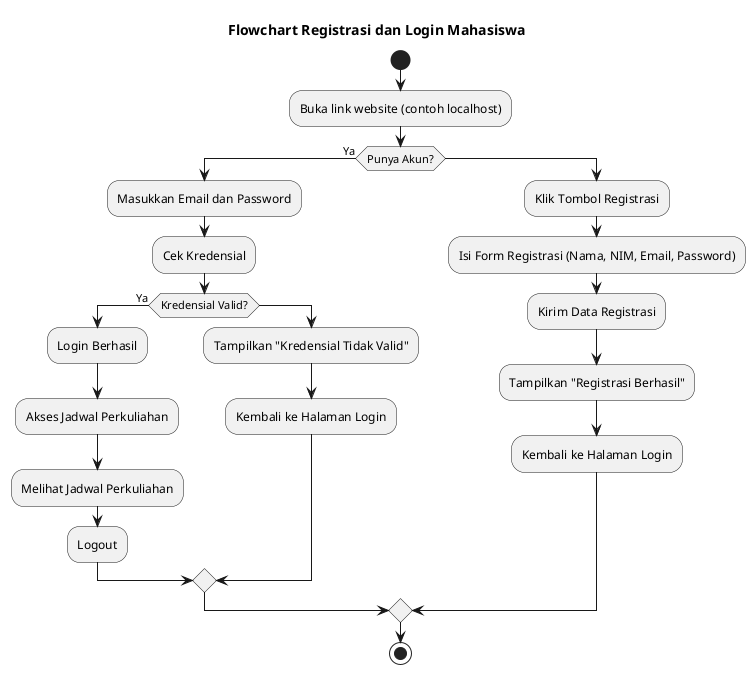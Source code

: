 @startuml flowchart
title Flowchart Registrasi dan Login Mahasiswa

start
:Buka link website (contoh localhost);

if (Punya Akun?) then (Ya)
    :Masukkan Email dan Password;
    :Cek Kredensial;
    if (Kredensial Valid?) then (Ya)
        :Login Berhasil;
        :Akses Jadwal Perkuliahan;
        :Melihat Jadwal Perkuliahan;
        :Logout;
    else
        :Tampilkan "Kredensial Tidak Valid";
        :Kembali ke Halaman Login;
    endif
else
    :Klik Tombol Registrasi;
    :Isi Form Registrasi (Nama, NIM, Email, Password);
    :Kirim Data Registrasi;
    :Tampilkan "Registrasi Berhasil";
    :Kembali ke Halaman Login;
endif

stop
@enduml
